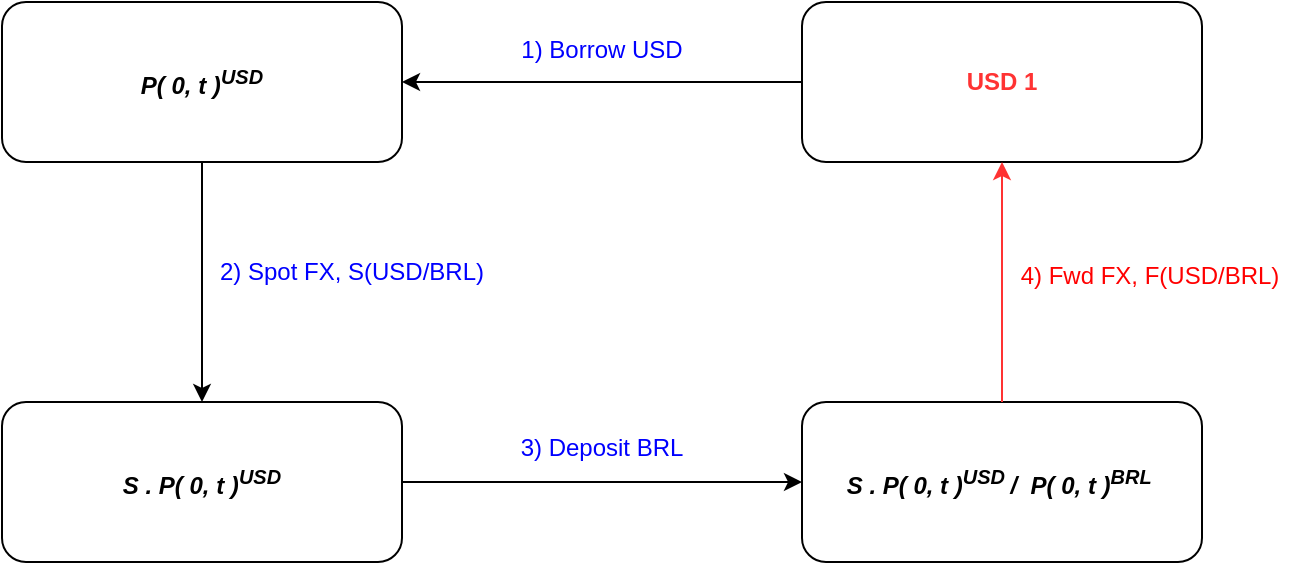 <mxfile version="26.0.15">
  <diagram name="Page-1" id="NRt5C5DDL8hJg8hsUaBB">
    <mxGraphModel dx="724" dy="360" grid="0" gridSize="10" guides="1" tooltips="1" connect="1" arrows="1" fold="1" page="1" pageScale="1" pageWidth="850" pageHeight="1100" math="0" shadow="0">
      <root>
        <mxCell id="0" />
        <mxCell id="1" parent="0" />
        <mxCell id="3IExR_RMvdUXtYrUq09C-1" value="" style="rounded=1;whiteSpace=wrap;html=1;" vertex="1" parent="1">
          <mxGeometry x="520" y="120" width="200" height="80" as="geometry" />
        </mxCell>
        <mxCell id="3IExR_RMvdUXtYrUq09C-2" value="" style="rounded=1;whiteSpace=wrap;html=1;" vertex="1" parent="1">
          <mxGeometry x="120" y="120" width="200" height="80" as="geometry" />
        </mxCell>
        <mxCell id="3IExR_RMvdUXtYrUq09C-3" value="" style="rounded=1;whiteSpace=wrap;html=1;" vertex="1" parent="1">
          <mxGeometry x="120" y="320" width="200" height="80" as="geometry" />
        </mxCell>
        <mxCell id="3IExR_RMvdUXtYrUq09C-4" value="" style="rounded=1;whiteSpace=wrap;html=1;" vertex="1" parent="1">
          <mxGeometry x="520" y="320" width="200" height="80" as="geometry" />
        </mxCell>
        <mxCell id="3IExR_RMvdUXtYrUq09C-5" value="&lt;font style=&quot;color: rgb(255, 51, 51);&quot;&gt;&lt;b&gt;USD 1&lt;/b&gt;&lt;/font&gt;" style="text;html=1;align=center;verticalAlign=middle;whiteSpace=wrap;rounded=0;" vertex="1" parent="1">
          <mxGeometry x="560" y="145" width="120" height="30" as="geometry" />
        </mxCell>
        <mxCell id="3IExR_RMvdUXtYrUq09C-6" value="&lt;b&gt;&lt;i&gt;P( 0, t )&lt;sup&gt;USD&lt;/sup&gt;&lt;/i&gt;&lt;/b&gt;" style="text;html=1;align=center;verticalAlign=middle;whiteSpace=wrap;rounded=0;" vertex="1" parent="1">
          <mxGeometry x="160" y="145" width="120" height="30" as="geometry" />
        </mxCell>
        <mxCell id="3IExR_RMvdUXtYrUq09C-7" value="&lt;b&gt;&lt;i&gt;S . P( 0, t )&lt;sup&gt;USD&lt;/sup&gt;&lt;/i&gt;&lt;/b&gt;" style="text;html=1;align=center;verticalAlign=middle;whiteSpace=wrap;rounded=0;" vertex="1" parent="1">
          <mxGeometry x="160" y="345" width="120" height="30" as="geometry" />
        </mxCell>
        <mxCell id="3IExR_RMvdUXtYrUq09C-8" value="&lt;b&gt;&lt;i&gt;S . P( 0, t )&lt;sup&gt;USD&amp;nbsp;&lt;/sup&gt;/&amp;nbsp; P( 0, t )&lt;sup&gt;BRL&amp;nbsp;&lt;/sup&gt;&lt;/i&gt;&lt;/b&gt;" style="text;html=1;align=center;verticalAlign=middle;whiteSpace=wrap;rounded=0;" vertex="1" parent="1">
          <mxGeometry x="520" y="345" width="200" height="30" as="geometry" />
        </mxCell>
        <mxCell id="3IExR_RMvdUXtYrUq09C-10" value="" style="endArrow=classic;html=1;rounded=0;entryX=1;entryY=0.5;entryDx=0;entryDy=0;exitX=0;exitY=0.5;exitDx=0;exitDy=0;strokeWidth=1;" edge="1" parent="1" source="3IExR_RMvdUXtYrUq09C-1" target="3IExR_RMvdUXtYrUq09C-2">
          <mxGeometry width="50" height="50" relative="1" as="geometry">
            <mxPoint x="400" y="300" as="sourcePoint" />
            <mxPoint x="450" y="250" as="targetPoint" />
          </mxGeometry>
        </mxCell>
        <mxCell id="3IExR_RMvdUXtYrUq09C-11" value="" style="endArrow=classic;html=1;rounded=0;entryX=0.5;entryY=0;entryDx=0;entryDy=0;exitX=0.5;exitY=1;exitDx=0;exitDy=0;strokeWidth=1;" edge="1" parent="1" source="3IExR_RMvdUXtYrUq09C-2" target="3IExR_RMvdUXtYrUq09C-3">
          <mxGeometry width="50" height="50" relative="1" as="geometry">
            <mxPoint x="400" y="300" as="sourcePoint" />
            <mxPoint x="450" y="250" as="targetPoint" />
          </mxGeometry>
        </mxCell>
        <mxCell id="3IExR_RMvdUXtYrUq09C-12" value="" style="endArrow=classic;html=1;rounded=0;entryX=0;entryY=0.5;entryDx=0;entryDy=0;exitX=1;exitY=0.5;exitDx=0;exitDy=0;strokeWidth=1;" edge="1" parent="1" source="3IExR_RMvdUXtYrUq09C-3" target="3IExR_RMvdUXtYrUq09C-4">
          <mxGeometry width="50" height="50" relative="1" as="geometry">
            <mxPoint x="400" y="300" as="sourcePoint" />
            <mxPoint x="450" y="250" as="targetPoint" />
          </mxGeometry>
        </mxCell>
        <mxCell id="3IExR_RMvdUXtYrUq09C-13" value="" style="endArrow=classic;html=1;rounded=0;entryX=0.5;entryY=1;entryDx=0;entryDy=0;exitX=0.5;exitY=0;exitDx=0;exitDy=0;strokeColor=#FF3333;strokeWidth=1;" edge="1" parent="1" source="3IExR_RMvdUXtYrUq09C-4" target="3IExR_RMvdUXtYrUq09C-1">
          <mxGeometry width="50" height="50" relative="1" as="geometry">
            <mxPoint x="330" y="370" as="sourcePoint" />
            <mxPoint x="530" y="370" as="targetPoint" />
          </mxGeometry>
        </mxCell>
        <mxCell id="3IExR_RMvdUXtYrUq09C-14" value="&lt;font style=&quot;color: rgb(0, 0, 255);&quot;&gt;1) Borrow USD&lt;/font&gt;" style="text;html=1;align=center;verticalAlign=middle;whiteSpace=wrap;rounded=0;" vertex="1" parent="1">
          <mxGeometry x="360" y="129" width="120" height="30" as="geometry" />
        </mxCell>
        <mxCell id="3IExR_RMvdUXtYrUq09C-15" value="&lt;font style=&quot;color: rgb(0, 0, 255);&quot;&gt;3) Deposit BRL&lt;/font&gt;" style="text;html=1;align=center;verticalAlign=middle;whiteSpace=wrap;rounded=0;" vertex="1" parent="1">
          <mxGeometry x="360" y="328" width="120" height="30" as="geometry" />
        </mxCell>
        <mxCell id="3IExR_RMvdUXtYrUq09C-16" value="&lt;font style=&quot;color: rgb(0, 0, 255);&quot;&gt;2) Spot FX, S(USD/BRL)&lt;/font&gt;" style="text;html=1;align=center;verticalAlign=middle;whiteSpace=wrap;rounded=0;" vertex="1" parent="1">
          <mxGeometry x="225" y="240" width="140" height="30" as="geometry" />
        </mxCell>
        <mxCell id="3IExR_RMvdUXtYrUq09C-18" value="&lt;font style=&quot;color: rgb(255, 0, 0);&quot;&gt;4) Fwd FX, F(USD/BRL)&lt;/font&gt;" style="text;html=1;align=center;verticalAlign=middle;whiteSpace=wrap;rounded=0;" vertex="1" parent="1">
          <mxGeometry x="624" y="242" width="140" height="30" as="geometry" />
        </mxCell>
      </root>
    </mxGraphModel>
  </diagram>
</mxfile>
